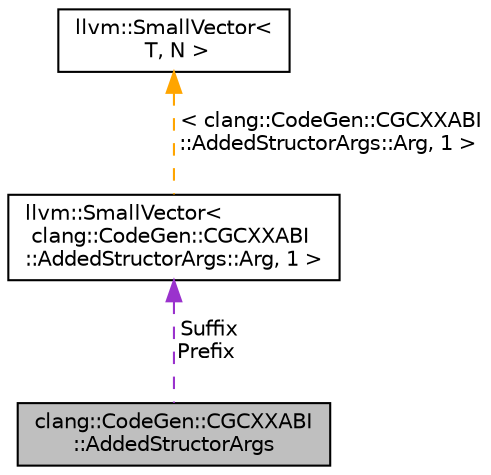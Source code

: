 digraph "clang::CodeGen::CGCXXABI::AddedStructorArgs"
{
 // LATEX_PDF_SIZE
  bgcolor="transparent";
  edge [fontname="Helvetica",fontsize="10",labelfontname="Helvetica",labelfontsize="10"];
  node [fontname="Helvetica",fontsize="10",shape=record];
  Node1 [label="clang::CodeGen::CGCXXABI\l::AddedStructorArgs",height=0.2,width=0.4,color="black", fillcolor="grey75", style="filled", fontcolor="black",tooltip="Additional implicit arguments to add to the beginning (Prefix) and end (Suffix) of a constructor / de..."];
  Node2 -> Node1 [dir="back",color="darkorchid3",fontsize="10",style="dashed",label=" Suffix\nPrefix" ,fontname="Helvetica"];
  Node2 [label="llvm::SmallVector\<\l clang::CodeGen::CGCXXABI\l::AddedStructorArgs::Arg, 1 \>",height=0.2,width=0.4,color="black",URL="$classllvm_1_1SmallVector.html",tooltip=" "];
  Node3 -> Node2 [dir="back",color="orange",fontsize="10",style="dashed",label=" \< clang::CodeGen::CGCXXABI\l::AddedStructorArgs::Arg, 1 \>" ,fontname="Helvetica"];
  Node3 [label="llvm::SmallVector\<\l T, N \>",height=0.2,width=0.4,color="black",URL="$classllvm_1_1SmallVector.html",tooltip=" "];
}
